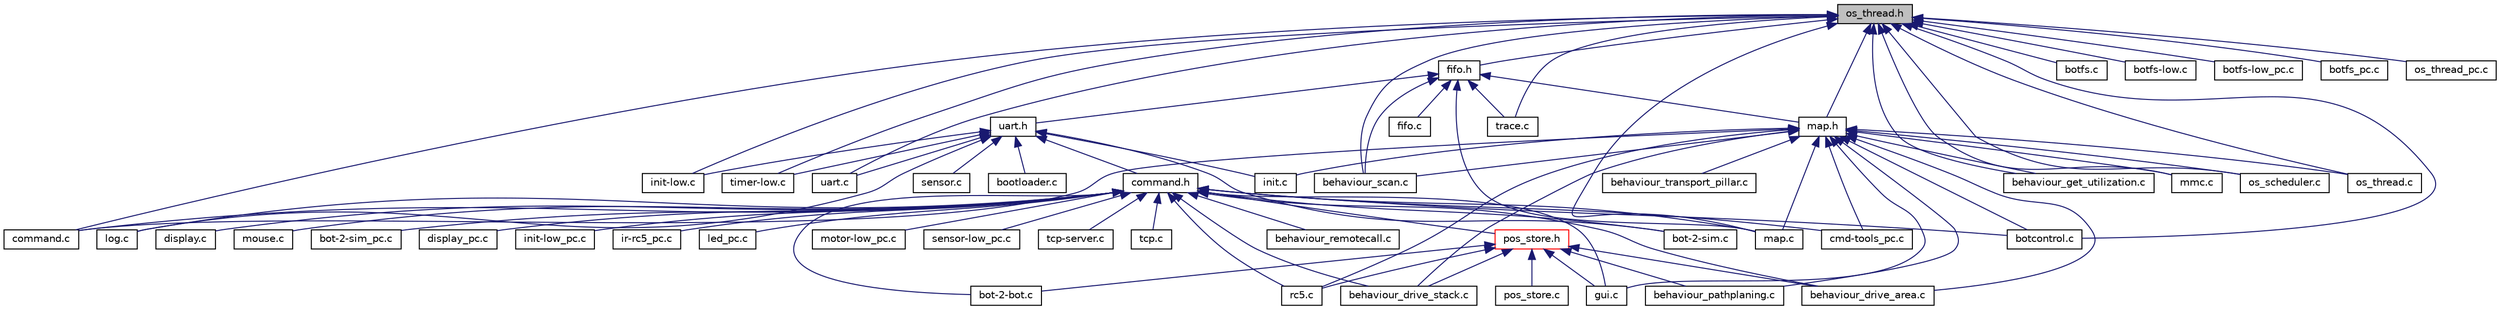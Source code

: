 digraph G
{
  edge [fontname="Helvetica",fontsize="10",labelfontname="Helvetica",labelfontsize="10"];
  node [fontname="Helvetica",fontsize="10",shape=record];
  Node1 [label="os_thread.h",height=0.2,width=0.4,color="black", fillcolor="grey75", style="filled" fontcolor="black"];
  Node1 -> Node2 [dir="back",color="midnightblue",fontsize="10",style="solid",fontname="Helvetica"];
  Node2 [label="botcontrol.c",height=0.2,width=0.4,color="black", fillcolor="white", style="filled",URL="$botcontrol_8c.html",tooltip="High-level Steuerungsroutinen, z.B."];
  Node1 -> Node3 [dir="back",color="midnightblue",fontsize="10",style="solid",fontname="Helvetica"];
  Node3 [label="botfs.c",height=0.2,width=0.4,color="black", fillcolor="white", style="filled",URL="$botfs_8c.html",tooltip="Dateisystem BotFS."];
  Node1 -> Node4 [dir="back",color="midnightblue",fontsize="10",style="solid",fontname="Helvetica"];
  Node4 [label="command.c",height=0.2,width=0.4,color="black", fillcolor="white", style="filled",URL="$command_8c.html",tooltip="Kommando-Management."];
  Node1 -> Node5 [dir="back",color="midnightblue",fontsize="10",style="solid",fontname="Helvetica"];
  Node5 [label="map.c",height=0.2,width=0.4,color="black", fillcolor="white", style="filled",URL="$map_8c.html",tooltip="Karte."];
  Node1 -> Node6 [dir="back",color="midnightblue",fontsize="10",style="solid",fontname="Helvetica"];
  Node6 [label="behaviour_get_utilization.c",height=0.2,width=0.4,color="black", fillcolor="white", style="filled",URL="$behaviour__get__utilization_8c.html",tooltip="Misst die CPU-Auslastung eines anderen Verhaltens."];
  Node1 -> Node7 [dir="back",color="midnightblue",fontsize="10",style="solid",fontname="Helvetica"];
  Node7 [label="behaviour_scan.c",height=0.2,width=0.4,color="black", fillcolor="white", style="filled",URL="$behaviour__scan_8c.html",tooltip="Scannt die Umgebung und traegt sie in die Karte ein."];
  Node1 -> Node8 [dir="back",color="midnightblue",fontsize="10",style="solid",fontname="Helvetica"];
  Node8 [label="fifo.h",height=0.2,width=0.4,color="black", fillcolor="white", style="filled",URL="$fifo_8h.html",tooltip="Implementierung einer FIFO."];
  Node8 -> Node9 [dir="back",color="midnightblue",fontsize="10",style="solid",fontname="Helvetica"];
  Node9 [label="fifo.c",height=0.2,width=0.4,color="black", fillcolor="white", style="filled",URL="$fifo_8c.html",tooltip="Implementierung einer FIFO."];
  Node8 -> Node5 [dir="back",color="midnightblue",fontsize="10",style="solid",fontname="Helvetica"];
  Node8 -> Node7 [dir="back",color="midnightblue",fontsize="10",style="solid",fontname="Helvetica"];
  Node8 -> Node10 [dir="back",color="midnightblue",fontsize="10",style="solid",fontname="Helvetica"];
  Node10 [label="uart.h",height=0.2,width=0.4,color="black", fillcolor="white", style="filled",URL="$uart_8h.html",tooltip="Routinen zur seriellen Kommunikation."];
  Node10 -> Node11 [dir="back",color="midnightblue",fontsize="10",style="solid",fontname="Helvetica"];
  Node11 [label="init.c",height=0.2,width=0.4,color="black", fillcolor="white", style="filled",URL="$init_8c.html",tooltip="Initialisierungsroutinen."];
  Node10 -> Node12 [dir="back",color="midnightblue",fontsize="10",style="solid",fontname="Helvetica"];
  Node12 [label="log.c",height=0.2,width=0.4,color="black", fillcolor="white", style="filled",URL="$log_8c.html",tooltip="Routinen zum Loggen von Informationen."];
  Node10 -> Node13 [dir="back",color="midnightblue",fontsize="10",style="solid",fontname="Helvetica"];
  Node13 [label="sensor.c",height=0.2,width=0.4,color="black", fillcolor="white", style="filled",URL="$sensor_8c.html",tooltip="Architekturunabhaengiger Teil der Sensorsteuerung."];
  Node10 -> Node14 [dir="back",color="midnightblue",fontsize="10",style="solid",fontname="Helvetica"];
  Node14 [label="command.h",height=0.2,width=0.4,color="black", fillcolor="white", style="filled",URL="$command_8h.html",tooltip="Kommando-Management."];
  Node14 -> Node15 [dir="back",color="midnightblue",fontsize="10",style="solid",fontname="Helvetica"];
  Node15 [label="bot-2-bot.c",height=0.2,width=0.4,color="black", fillcolor="white", style="filled",URL="$bot-2-bot_8c.html",tooltip="Bot-2-Bot-Kommunikation."];
  Node14 -> Node2 [dir="back",color="midnightblue",fontsize="10",style="solid",fontname="Helvetica"];
  Node14 -> Node4 [dir="back",color="midnightblue",fontsize="10",style="solid",fontname="Helvetica"];
  Node14 -> Node12 [dir="back",color="midnightblue",fontsize="10",style="solid",fontname="Helvetica"];
  Node14 -> Node5 [dir="back",color="midnightblue",fontsize="10",style="solid",fontname="Helvetica"];
  Node14 -> Node16 [dir="back",color="midnightblue",fontsize="10",style="solid",fontname="Helvetica"];
  Node16 [label="behaviour_drive_area.c",height=0.2,width=0.4,color="black", fillcolor="white", style="filled",URL="$behaviour__drive__area_8c.html",tooltip="Flaechendeckendes Fahren als Verhalten (Staubsauger)"];
  Node14 -> Node17 [dir="back",color="midnightblue",fontsize="10",style="solid",fontname="Helvetica"];
  Node17 [label="behaviour_drive_stack.c",height=0.2,width=0.4,color="black", fillcolor="white", style="filled",URL="$behaviour__drive__stack_8c.html",tooltip="Anfahren aller auf dem Stack befindlichen Punkte."];
  Node14 -> Node18 [dir="back",color="midnightblue",fontsize="10",style="solid",fontname="Helvetica"];
  Node18 [label="behaviour_remotecall.c",height=0.2,width=0.4,color="black", fillcolor="white", style="filled",URL="$behaviour__remotecall_8c.html",tooltip="Ruft auf ein Kommando hin andere Verhalten auf und bestaetigt dann ihre Ausfuehrung."];
  Node14 -> Node19 [dir="back",color="midnightblue",fontsize="10",style="solid",fontname="Helvetica"];
  Node19 [label="pos_store.h",height=0.2,width=0.4,color="red", fillcolor="white", style="filled",URL="$pos__store_8h.html",tooltip="Implementierung eines Positionsspeichers mit den ueblichen Stackbefehlen push(), pop() und FIFO-Befeh..."];
  Node19 -> Node15 [dir="back",color="midnightblue",fontsize="10",style="solid",fontname="Helvetica"];
  Node19 -> Node20 [dir="back",color="midnightblue",fontsize="10",style="solid",fontname="Helvetica"];
  Node20 [label="pos_store.c",height=0.2,width=0.4,color="black", fillcolor="white", style="filled",URL="$pos__store_8c.html",tooltip="Implementierung eines Positionsspeichers mit den ueblichen Stackbefehlen push(), pop() und FIFO-Befeh..."];
  Node19 -> Node16 [dir="back",color="midnightblue",fontsize="10",style="solid",fontname="Helvetica"];
  Node19 -> Node17 [dir="back",color="midnightblue",fontsize="10",style="solid",fontname="Helvetica"];
  Node19 -> Node21 [dir="back",color="midnightblue",fontsize="10",style="solid",fontname="Helvetica"];
  Node21 [label="behaviour_pathplaning.c",height=0.2,width=0.4,color="black", fillcolor="white", style="filled",URL="$behaviour__pathplaning_8c.html",tooltip="Wave-Pfadplanungsverhalten."];
  Node19 -> Node22 [dir="back",color="midnightblue",fontsize="10",style="solid",fontname="Helvetica"];
  Node22 [label="gui.c",height=0.2,width=0.4,color="black", fillcolor="white", style="filled",URL="$gui_8c.html",tooltip="Display-GUI des Bots."];
  Node19 -> Node23 [dir="back",color="midnightblue",fontsize="10",style="solid",fontname="Helvetica"];
  Node23 [label="rc5.c",height=0.2,width=0.4,color="black", fillcolor="white", style="filled",URL="$rc5_8c.html",tooltip="RC5-Fernbedienung / Basic-Tasten-Handler."];
  Node14 -> Node24 [dir="back",color="midnightblue",fontsize="10",style="solid",fontname="Helvetica"];
  Node24 [label="bot-2-sim.c",height=0.2,width=0.4,color="black", fillcolor="white", style="filled",URL="$bot-2-sim_8c.html",tooltip="Verbindung zwischen c&#39;t-Bot und c&#39;t-Sim."];
  Node14 -> Node25 [dir="back",color="midnightblue",fontsize="10",style="solid",fontname="Helvetica"];
  Node25 [label="display.c",height=0.2,width=0.4,color="black", fillcolor="white", style="filled",URL="$display_8c.html",tooltip="Routinen zur Displaysteuerung."];
  Node14 -> Node26 [dir="back",color="midnightblue",fontsize="10",style="solid",fontname="Helvetica"];
  Node26 [label="mouse.c",height=0.2,width=0.4,color="black", fillcolor="white", style="filled",URL="$mouse_8c.html",tooltip="Routinen fuer die Ansteuerung eines opt. Maussensors."];
  Node14 -> Node27 [dir="back",color="midnightblue",fontsize="10",style="solid",fontname="Helvetica"];
  Node27 [label="bot-2-sim_pc.c",height=0.2,width=0.4,color="black", fillcolor="white", style="filled",URL="$bot-2-sim__pc_8c.html",tooltip="Verbindung c&#39;t-Bot zu c&#39;t-Sim."];
  Node14 -> Node28 [dir="back",color="midnightblue",fontsize="10",style="solid",fontname="Helvetica"];
  Node28 [label="cmd-tools_pc.c",height=0.2,width=0.4,color="black", fillcolor="white", style="filled",URL="$cmd-tools__pc_8c.html",tooltip="Funktionen, die per Commandline-Switch aufgerufen werden koennen."];
  Node14 -> Node29 [dir="back",color="midnightblue",fontsize="10",style="solid",fontname="Helvetica"];
  Node29 [label="display_pc.c",height=0.2,width=0.4,color="black", fillcolor="white", style="filled",URL="$display__pc_8c.html",tooltip="Routinen zur Displaysteuerung."];
  Node14 -> Node30 [dir="back",color="midnightblue",fontsize="10",style="solid",fontname="Helvetica"];
  Node30 [label="init-low_pc.c",height=0.2,width=0.4,color="black", fillcolor="white", style="filled",URL="$init-low__pc_8c.html",tooltip="Initialisierungsroutinen fuer PC."];
  Node14 -> Node31 [dir="back",color="midnightblue",fontsize="10",style="solid",fontname="Helvetica"];
  Node31 [label="ir-rc5_pc.c",height=0.2,width=0.4,color="black", fillcolor="white", style="filled",URL="$ir-rc5__pc_8c.html",tooltip="Routinen fuer die Dekodierung von RC5-Fernbedienungs-Codes."];
  Node14 -> Node32 [dir="back",color="midnightblue",fontsize="10",style="solid",fontname="Helvetica"];
  Node32 [label="led_pc.c",height=0.2,width=0.4,color="black", fillcolor="white", style="filled",URL="$led__pc_8c.html",tooltip="Routinen zur LED-Steuerung."];
  Node14 -> Node33 [dir="back",color="midnightblue",fontsize="10",style="solid",fontname="Helvetica"];
  Node33 [label="motor-low_pc.c",height=0.2,width=0.4,color="black", fillcolor="white", style="filled",URL="$motor-low__pc_8c.html",tooltip="Low-Level Routinen fuer die Motorsteuerung des c&#39;t-Bots."];
  Node14 -> Node34 [dir="back",color="midnightblue",fontsize="10",style="solid",fontname="Helvetica"];
  Node34 [label="sensor-low_pc.c",height=0.2,width=0.4,color="black", fillcolor="white", style="filled",URL="$sensor-low__pc_8c.html",tooltip="Low-Level Routinen fuer die Sensor Steuerung des c&#39;t-Bots."];
  Node14 -> Node35 [dir="back",color="midnightblue",fontsize="10",style="solid",fontname="Helvetica"];
  Node35 [label="tcp-server.c",height=0.2,width=0.4,color="black", fillcolor="white", style="filled",URL="$tcp-server_8c.html",tooltip="Demo-TCP-Server."];
  Node14 -> Node36 [dir="back",color="midnightblue",fontsize="10",style="solid",fontname="Helvetica"];
  Node36 [label="tcp.c",height=0.2,width=0.4,color="black", fillcolor="white", style="filled",URL="$tcp_8c.html",tooltip="TCP/IP-Kommunikation."];
  Node14 -> Node22 [dir="back",color="midnightblue",fontsize="10",style="solid",fontname="Helvetica"];
  Node14 -> Node23 [dir="back",color="midnightblue",fontsize="10",style="solid",fontname="Helvetica"];
  Node10 -> Node37 [dir="back",color="midnightblue",fontsize="10",style="solid",fontname="Helvetica"];
  Node37 [label="bootloader.c",height=0.2,width=0.4,color="black", fillcolor="white", style="filled",URL="$bootloader_8c.html",tooltip="AVR109 kompatibler Bootloader fuer den c&#39;t-Bot."];
  Node10 -> Node24 [dir="back",color="midnightblue",fontsize="10",style="solid",fontname="Helvetica"];
  Node10 -> Node38 [dir="back",color="midnightblue",fontsize="10",style="solid",fontname="Helvetica"];
  Node38 [label="init-low.c",height=0.2,width=0.4,color="black", fillcolor="white", style="filled",URL="$init-low_8c.html",tooltip="Initialisierungsroutinen fuer MCU."];
  Node10 -> Node39 [dir="back",color="midnightblue",fontsize="10",style="solid",fontname="Helvetica"];
  Node39 [label="timer-low.c",height=0.2,width=0.4,color="black", fillcolor="white", style="filled",URL="$timer-low_8c.html",tooltip="Timer und Counter fuer den Mikrocontroller."];
  Node10 -> Node40 [dir="back",color="midnightblue",fontsize="10",style="solid",fontname="Helvetica"];
  Node40 [label="uart.c",height=0.2,width=0.4,color="black", fillcolor="white", style="filled",URL="$uart_8c.html",tooltip="Routinen zur seriellen Kommunikation."];
  Node8 -> Node41 [dir="back",color="midnightblue",fontsize="10",style="solid",fontname="Helvetica"];
  Node41 [label="map.h",height=0.2,width=0.4,color="black", fillcolor="white", style="filled",URL="$map_8h.html",tooltip="Karte."];
  Node41 -> Node2 [dir="back",color="midnightblue",fontsize="10",style="solid",fontname="Helvetica"];
  Node41 -> Node4 [dir="back",color="midnightblue",fontsize="10",style="solid",fontname="Helvetica"];
  Node41 -> Node11 [dir="back",color="midnightblue",fontsize="10",style="solid",fontname="Helvetica"];
  Node41 -> Node5 [dir="back",color="midnightblue",fontsize="10",style="solid",fontname="Helvetica"];
  Node41 -> Node16 [dir="back",color="midnightblue",fontsize="10",style="solid",fontname="Helvetica"];
  Node41 -> Node17 [dir="back",color="midnightblue",fontsize="10",style="solid",fontname="Helvetica"];
  Node41 -> Node6 [dir="back",color="midnightblue",fontsize="10",style="solid",fontname="Helvetica"];
  Node41 -> Node21 [dir="back",color="midnightblue",fontsize="10",style="solid",fontname="Helvetica"];
  Node41 -> Node7 [dir="back",color="midnightblue",fontsize="10",style="solid",fontname="Helvetica"];
  Node41 -> Node42 [dir="back",color="midnightblue",fontsize="10",style="solid",fontname="Helvetica"];
  Node42 [label="behaviour_transport_pillar.c",height=0.2,width=0.4,color="black", fillcolor="white", style="filled",URL="$behaviour__transport__pillar_8c.html",tooltip="Bot startet von einem Farb-Startpad und entdeckt die Welt, bis er auf ein anderes Farbpad stoesst..."];
  Node41 -> Node43 [dir="back",color="midnightblue",fontsize="10",style="solid",fontname="Helvetica"];
  Node43 [label="mmc.c",height=0.2,width=0.4,color="black", fillcolor="white", style="filled",URL="$mmc_8c.html",tooltip="Routinen zum Auslesen/Schreiben einer MMC-Karte."];
  Node41 -> Node44 [dir="back",color="midnightblue",fontsize="10",style="solid",fontname="Helvetica"];
  Node44 [label="os_scheduler.c",height=0.2,width=0.4,color="black", fillcolor="white", style="filled",URL="$os__scheduler_8c.html",tooltip="Mini-Scheduler fuer BotOS."];
  Node41 -> Node45 [dir="back",color="midnightblue",fontsize="10",style="solid",fontname="Helvetica"];
  Node45 [label="os_thread.c",height=0.2,width=0.4,color="black", fillcolor="white", style="filled",URL="$os__thread_8c.html",tooltip="Threadmanagement fuer BotOS."];
  Node41 -> Node28 [dir="back",color="midnightblue",fontsize="10",style="solid",fontname="Helvetica"];
  Node41 -> Node22 [dir="back",color="midnightblue",fontsize="10",style="solid",fontname="Helvetica"];
  Node41 -> Node23 [dir="back",color="midnightblue",fontsize="10",style="solid",fontname="Helvetica"];
  Node8 -> Node46 [dir="back",color="midnightblue",fontsize="10",style="solid",fontname="Helvetica"];
  Node46 [label="trace.c",height=0.2,width=0.4,color="black", fillcolor="white", style="filled",URL="$trace_8c.html",tooltip="Trace-Modul."];
  Node1 -> Node41 [dir="back",color="midnightblue",fontsize="10",style="solid",fontname="Helvetica"];
  Node1 -> Node47 [dir="back",color="midnightblue",fontsize="10",style="solid",fontname="Helvetica"];
  Node47 [label="botfs-low.c",height=0.2,width=0.4,color="black", fillcolor="white", style="filled",URL="$botfs-low_8c.html",tooltip="Low-Level-Funktionen des Dateisystems BotFS fuer MCU."];
  Node1 -> Node38 [dir="back",color="midnightblue",fontsize="10",style="solid",fontname="Helvetica"];
  Node1 -> Node43 [dir="back",color="midnightblue",fontsize="10",style="solid",fontname="Helvetica"];
  Node1 -> Node44 [dir="back",color="midnightblue",fontsize="10",style="solid",fontname="Helvetica"];
  Node1 -> Node45 [dir="back",color="midnightblue",fontsize="10",style="solid",fontname="Helvetica"];
  Node1 -> Node39 [dir="back",color="midnightblue",fontsize="10",style="solid",fontname="Helvetica"];
  Node1 -> Node40 [dir="back",color="midnightblue",fontsize="10",style="solid",fontname="Helvetica"];
  Node1 -> Node48 [dir="back",color="midnightblue",fontsize="10",style="solid",fontname="Helvetica"];
  Node48 [label="botfs-low_pc.c",height=0.2,width=0.4,color="black", fillcolor="white", style="filled",URL="$botfs-low__pc_8c.html",tooltip="Low-Level-Funktionen des Dateisystems BotFS fuer PC."];
  Node1 -> Node49 [dir="back",color="midnightblue",fontsize="10",style="solid",fontname="Helvetica"];
  Node49 [label="botfs_pc.c",height=0.2,width=0.4,color="black", fillcolor="white", style="filled",URL="$botfs__pc_8c.html",tooltip="PC-only Teile des Dateisystems BotFS."];
  Node1 -> Node50 [dir="back",color="midnightblue",fontsize="10",style="solid",fontname="Helvetica"];
  Node50 [label="os_thread_pc.c",height=0.2,width=0.4,color="black", fillcolor="white", style="filled",URL="$os__thread__pc_8c.html",tooltip="Threadmanagement fuer BotOS (PC)"];
  Node1 -> Node46 [dir="back",color="midnightblue",fontsize="10",style="solid",fontname="Helvetica"];
}
